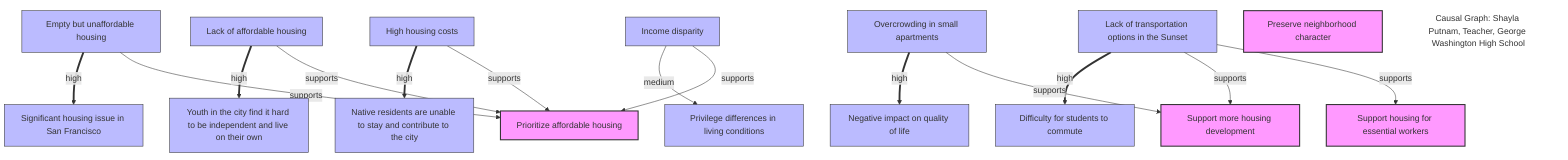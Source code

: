 graph TD;
    n0["Lack of affordable housing"]:::factorNode;
    n1["Youth in the city find it hard to be independent and live on their own"]:::factorNode;
    n2["High housing costs"]:::factorNode;
    n3["Native residents are unable to stay and contribute to the city"]:::factorNode;
    n4["Overcrowding in small apartments"]:::factorNode;
    n5["Negative impact on quality of life"]:::factorNode;
    n6["Empty but unaffordable housing"]:::factorNode;
    n7["Significant housing issue in San Francisco"]:::factorNode;
    n8["Income disparity"]:::factorNode;
    n9["Privilege differences in living conditions"]:::factorNode;
    n10["Lack of transportation options in the Sunset"]:::factorNode;
    n11["Difficulty for students to commute"]:::factorNode;
    n12["Support more housing development"]:::stanceNode;
    n13["Preserve neighborhood character"]:::stanceNode;
    n14["Prioritize affordable housing"]:::stanceNode;
    n15["Support housing for essential workers"]:::stanceNode;
    n0 ==>|high| n1;
    n0 -->|supports| n14;
    n2 ==>|high| n3;
    n2 -->|supports| n14;
    n4 ==>|high| n5;
    n4 -->|supports| n12;
    n6 ==>|high| n7;
    n6 -->|supports| n14;
    n8 -->|medium| n9;
    n8 -->|supports| n14;
    n10 ==>|high| n11;
    n10 -->|supports| n12;
    n10 -->|supports| n15;
    classDef stanceNode fill:#f9f,stroke:#333,stroke-width:2px;
    classDef factorNode fill:#bbf,stroke:#333,stroke-width:1px;
    title["Causal Graph: Shayla Putnam, Teacher, George Washington High School"]:::title;
    classDef title fill:none,stroke:none;